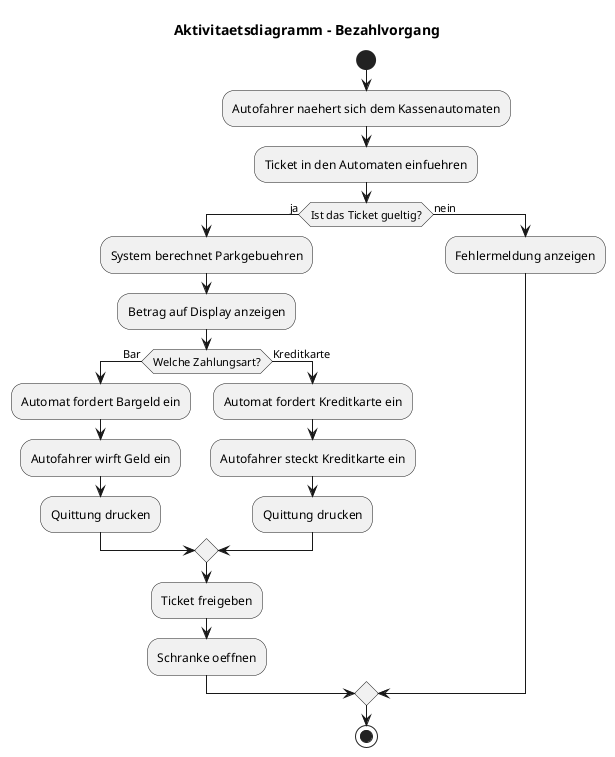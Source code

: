 @startuml Aktivitaetendiagramm_Bezahlvorgang
title Aktivitaetsdiagramm - Bezahlvorgang

start

:Autofahrer naehert sich dem Kassenautomaten;

:Ticket in den Automaten einfuehren;

if (Ist das Ticket gueltig?) then (ja)
    :System berechnet Parkgebuehren;
    :Betrag auf Display anzeigen;

    if (Welche Zahlungsart?) then (Bar)
        :Automat fordert Bargeld ein;
        :Autofahrer wirft Geld ein;
        :Quittung drucken;
    else (Kreditkarte)
        :Automat fordert Kreditkarte ein;
        :Autofahrer steckt Kreditkarte ein;
        :Quittung drucken;
    endif

    :Ticket freigeben;
    :Schranke oeffnen;

else (nein)
    :Fehlermeldung anzeigen;
endif

stop

@enduml
